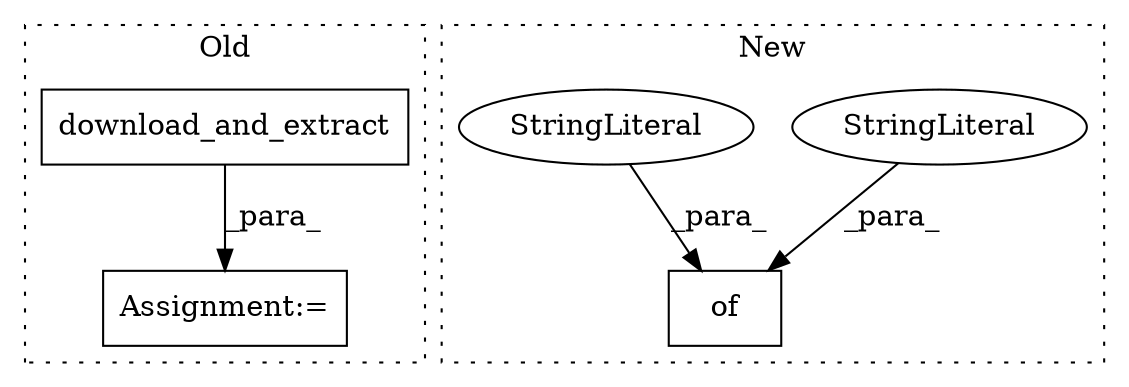 digraph G {
subgraph cluster0 {
1 [label="download_and_extract" a="32" s="1292,1322" l="21,1" shape="box"];
5 [label="Assignment:=" a="7" s="1280" l="1" shape="box"];
label = "Old";
style="dotted";
}
subgraph cluster1 {
2 [label="of" a="32" s="2533,2666" l="3,1" shape="box"];
3 [label="StringLiteral" a="45" s="2604" l="18" shape="ellipse"];
4 [label="StringLiteral" a="45" s="2536" l="18" shape="ellipse"];
label = "New";
style="dotted";
}
1 -> 5 [label="_para_"];
3 -> 2 [label="_para_"];
4 -> 2 [label="_para_"];
}